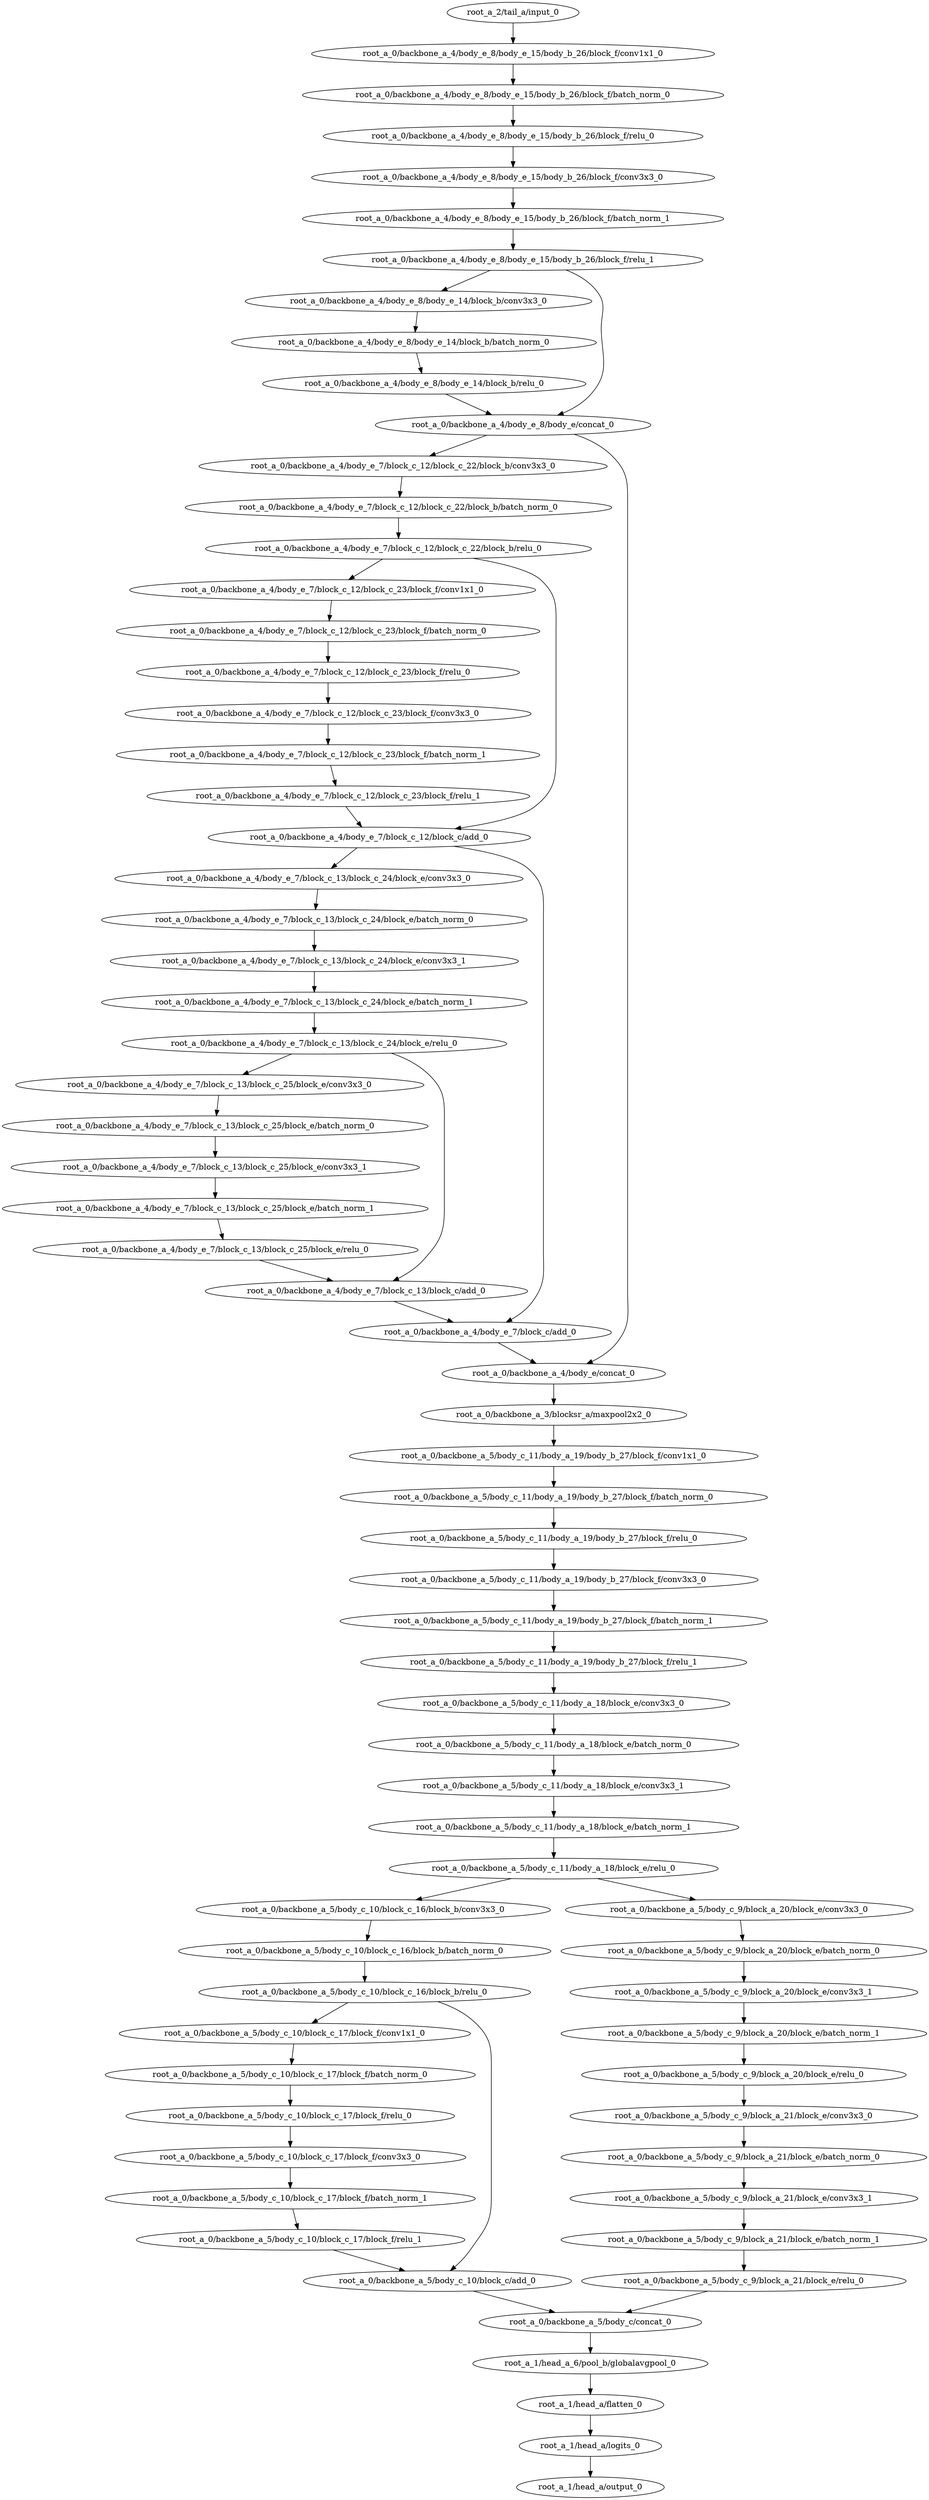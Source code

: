 digraph root_a {
	"root_a_2/tail_a/input_0"
	"root_a_0/backbone_a_4/body_e_8/body_e_15/body_b_26/block_f/conv1x1_0"
	"root_a_0/backbone_a_4/body_e_8/body_e_15/body_b_26/block_f/batch_norm_0"
	"root_a_0/backbone_a_4/body_e_8/body_e_15/body_b_26/block_f/relu_0"
	"root_a_0/backbone_a_4/body_e_8/body_e_15/body_b_26/block_f/conv3x3_0"
	"root_a_0/backbone_a_4/body_e_8/body_e_15/body_b_26/block_f/batch_norm_1"
	"root_a_0/backbone_a_4/body_e_8/body_e_15/body_b_26/block_f/relu_1"
	"root_a_0/backbone_a_4/body_e_8/body_e_14/block_b/conv3x3_0"
	"root_a_0/backbone_a_4/body_e_8/body_e_14/block_b/batch_norm_0"
	"root_a_0/backbone_a_4/body_e_8/body_e_14/block_b/relu_0"
	"root_a_0/backbone_a_4/body_e_8/body_e/concat_0"
	"root_a_0/backbone_a_4/body_e_7/block_c_12/block_c_22/block_b/conv3x3_0"
	"root_a_0/backbone_a_4/body_e_7/block_c_12/block_c_22/block_b/batch_norm_0"
	"root_a_0/backbone_a_4/body_e_7/block_c_12/block_c_22/block_b/relu_0"
	"root_a_0/backbone_a_4/body_e_7/block_c_12/block_c_23/block_f/conv1x1_0"
	"root_a_0/backbone_a_4/body_e_7/block_c_12/block_c_23/block_f/batch_norm_0"
	"root_a_0/backbone_a_4/body_e_7/block_c_12/block_c_23/block_f/relu_0"
	"root_a_0/backbone_a_4/body_e_7/block_c_12/block_c_23/block_f/conv3x3_0"
	"root_a_0/backbone_a_4/body_e_7/block_c_12/block_c_23/block_f/batch_norm_1"
	"root_a_0/backbone_a_4/body_e_7/block_c_12/block_c_23/block_f/relu_1"
	"root_a_0/backbone_a_4/body_e_7/block_c_12/block_c/add_0"
	"root_a_0/backbone_a_4/body_e_7/block_c_13/block_c_24/block_e/conv3x3_0"
	"root_a_0/backbone_a_4/body_e_7/block_c_13/block_c_24/block_e/batch_norm_0"
	"root_a_0/backbone_a_4/body_e_7/block_c_13/block_c_24/block_e/conv3x3_1"
	"root_a_0/backbone_a_4/body_e_7/block_c_13/block_c_24/block_e/batch_norm_1"
	"root_a_0/backbone_a_4/body_e_7/block_c_13/block_c_24/block_e/relu_0"
	"root_a_0/backbone_a_4/body_e_7/block_c_13/block_c_25/block_e/conv3x3_0"
	"root_a_0/backbone_a_4/body_e_7/block_c_13/block_c_25/block_e/batch_norm_0"
	"root_a_0/backbone_a_4/body_e_7/block_c_13/block_c_25/block_e/conv3x3_1"
	"root_a_0/backbone_a_4/body_e_7/block_c_13/block_c_25/block_e/batch_norm_1"
	"root_a_0/backbone_a_4/body_e_7/block_c_13/block_c_25/block_e/relu_0"
	"root_a_0/backbone_a_4/body_e_7/block_c_13/block_c/add_0"
	"root_a_0/backbone_a_4/body_e_7/block_c/add_0"
	"root_a_0/backbone_a_4/body_e/concat_0"
	"root_a_0/backbone_a_3/blocksr_a/maxpool2x2_0"
	"root_a_0/backbone_a_5/body_c_11/body_a_19/body_b_27/block_f/conv1x1_0"
	"root_a_0/backbone_a_5/body_c_11/body_a_19/body_b_27/block_f/batch_norm_0"
	"root_a_0/backbone_a_5/body_c_11/body_a_19/body_b_27/block_f/relu_0"
	"root_a_0/backbone_a_5/body_c_11/body_a_19/body_b_27/block_f/conv3x3_0"
	"root_a_0/backbone_a_5/body_c_11/body_a_19/body_b_27/block_f/batch_norm_1"
	"root_a_0/backbone_a_5/body_c_11/body_a_19/body_b_27/block_f/relu_1"
	"root_a_0/backbone_a_5/body_c_11/body_a_18/block_e/conv3x3_0"
	"root_a_0/backbone_a_5/body_c_11/body_a_18/block_e/batch_norm_0"
	"root_a_0/backbone_a_5/body_c_11/body_a_18/block_e/conv3x3_1"
	"root_a_0/backbone_a_5/body_c_11/body_a_18/block_e/batch_norm_1"
	"root_a_0/backbone_a_5/body_c_11/body_a_18/block_e/relu_0"
	"root_a_0/backbone_a_5/body_c_10/block_c_16/block_b/conv3x3_0"
	"root_a_0/backbone_a_5/body_c_10/block_c_16/block_b/batch_norm_0"
	"root_a_0/backbone_a_5/body_c_10/block_c_16/block_b/relu_0"
	"root_a_0/backbone_a_5/body_c_10/block_c_17/block_f/conv1x1_0"
	"root_a_0/backbone_a_5/body_c_10/block_c_17/block_f/batch_norm_0"
	"root_a_0/backbone_a_5/body_c_10/block_c_17/block_f/relu_0"
	"root_a_0/backbone_a_5/body_c_10/block_c_17/block_f/conv3x3_0"
	"root_a_0/backbone_a_5/body_c_10/block_c_17/block_f/batch_norm_1"
	"root_a_0/backbone_a_5/body_c_10/block_c_17/block_f/relu_1"
	"root_a_0/backbone_a_5/body_c_10/block_c/add_0"
	"root_a_0/backbone_a_5/body_c_9/block_a_20/block_e/conv3x3_0"
	"root_a_0/backbone_a_5/body_c_9/block_a_20/block_e/batch_norm_0"
	"root_a_0/backbone_a_5/body_c_9/block_a_20/block_e/conv3x3_1"
	"root_a_0/backbone_a_5/body_c_9/block_a_20/block_e/batch_norm_1"
	"root_a_0/backbone_a_5/body_c_9/block_a_20/block_e/relu_0"
	"root_a_0/backbone_a_5/body_c_9/block_a_21/block_e/conv3x3_0"
	"root_a_0/backbone_a_5/body_c_9/block_a_21/block_e/batch_norm_0"
	"root_a_0/backbone_a_5/body_c_9/block_a_21/block_e/conv3x3_1"
	"root_a_0/backbone_a_5/body_c_9/block_a_21/block_e/batch_norm_1"
	"root_a_0/backbone_a_5/body_c_9/block_a_21/block_e/relu_0"
	"root_a_0/backbone_a_5/body_c/concat_0"
	"root_a_1/head_a_6/pool_b/globalavgpool_0"
	"root_a_1/head_a/flatten_0"
	"root_a_1/head_a/logits_0"
	"root_a_1/head_a/output_0"

	"root_a_2/tail_a/input_0" -> "root_a_0/backbone_a_4/body_e_8/body_e_15/body_b_26/block_f/conv1x1_0"
	"root_a_0/backbone_a_4/body_e_8/body_e_15/body_b_26/block_f/conv1x1_0" -> "root_a_0/backbone_a_4/body_e_8/body_e_15/body_b_26/block_f/batch_norm_0"
	"root_a_0/backbone_a_4/body_e_8/body_e_15/body_b_26/block_f/batch_norm_0" -> "root_a_0/backbone_a_4/body_e_8/body_e_15/body_b_26/block_f/relu_0"
	"root_a_0/backbone_a_4/body_e_8/body_e_15/body_b_26/block_f/relu_0" -> "root_a_0/backbone_a_4/body_e_8/body_e_15/body_b_26/block_f/conv3x3_0"
	"root_a_0/backbone_a_4/body_e_8/body_e_15/body_b_26/block_f/conv3x3_0" -> "root_a_0/backbone_a_4/body_e_8/body_e_15/body_b_26/block_f/batch_norm_1"
	"root_a_0/backbone_a_4/body_e_8/body_e_15/body_b_26/block_f/batch_norm_1" -> "root_a_0/backbone_a_4/body_e_8/body_e_15/body_b_26/block_f/relu_1"
	"root_a_0/backbone_a_4/body_e_8/body_e_15/body_b_26/block_f/relu_1" -> "root_a_0/backbone_a_4/body_e_8/body_e_14/block_b/conv3x3_0"
	"root_a_0/backbone_a_4/body_e_8/body_e_14/block_b/conv3x3_0" -> "root_a_0/backbone_a_4/body_e_8/body_e_14/block_b/batch_norm_0"
	"root_a_0/backbone_a_4/body_e_8/body_e_14/block_b/batch_norm_0" -> "root_a_0/backbone_a_4/body_e_8/body_e_14/block_b/relu_0"
	"root_a_0/backbone_a_4/body_e_8/body_e_14/block_b/relu_0" -> "root_a_0/backbone_a_4/body_e_8/body_e/concat_0"
	"root_a_0/backbone_a_4/body_e_8/body_e_15/body_b_26/block_f/relu_1" -> "root_a_0/backbone_a_4/body_e_8/body_e/concat_0"
	"root_a_0/backbone_a_4/body_e_8/body_e/concat_0" -> "root_a_0/backbone_a_4/body_e_7/block_c_12/block_c_22/block_b/conv3x3_0"
	"root_a_0/backbone_a_4/body_e_7/block_c_12/block_c_22/block_b/conv3x3_0" -> "root_a_0/backbone_a_4/body_e_7/block_c_12/block_c_22/block_b/batch_norm_0"
	"root_a_0/backbone_a_4/body_e_7/block_c_12/block_c_22/block_b/batch_norm_0" -> "root_a_0/backbone_a_4/body_e_7/block_c_12/block_c_22/block_b/relu_0"
	"root_a_0/backbone_a_4/body_e_7/block_c_12/block_c_22/block_b/relu_0" -> "root_a_0/backbone_a_4/body_e_7/block_c_12/block_c_23/block_f/conv1x1_0"
	"root_a_0/backbone_a_4/body_e_7/block_c_12/block_c_23/block_f/conv1x1_0" -> "root_a_0/backbone_a_4/body_e_7/block_c_12/block_c_23/block_f/batch_norm_0"
	"root_a_0/backbone_a_4/body_e_7/block_c_12/block_c_23/block_f/batch_norm_0" -> "root_a_0/backbone_a_4/body_e_7/block_c_12/block_c_23/block_f/relu_0"
	"root_a_0/backbone_a_4/body_e_7/block_c_12/block_c_23/block_f/relu_0" -> "root_a_0/backbone_a_4/body_e_7/block_c_12/block_c_23/block_f/conv3x3_0"
	"root_a_0/backbone_a_4/body_e_7/block_c_12/block_c_23/block_f/conv3x3_0" -> "root_a_0/backbone_a_4/body_e_7/block_c_12/block_c_23/block_f/batch_norm_1"
	"root_a_0/backbone_a_4/body_e_7/block_c_12/block_c_23/block_f/batch_norm_1" -> "root_a_0/backbone_a_4/body_e_7/block_c_12/block_c_23/block_f/relu_1"
	"root_a_0/backbone_a_4/body_e_7/block_c_12/block_c_22/block_b/relu_0" -> "root_a_0/backbone_a_4/body_e_7/block_c_12/block_c/add_0"
	"root_a_0/backbone_a_4/body_e_7/block_c_12/block_c_23/block_f/relu_1" -> "root_a_0/backbone_a_4/body_e_7/block_c_12/block_c/add_0"
	"root_a_0/backbone_a_4/body_e_7/block_c_12/block_c/add_0" -> "root_a_0/backbone_a_4/body_e_7/block_c_13/block_c_24/block_e/conv3x3_0"
	"root_a_0/backbone_a_4/body_e_7/block_c_13/block_c_24/block_e/conv3x3_0" -> "root_a_0/backbone_a_4/body_e_7/block_c_13/block_c_24/block_e/batch_norm_0"
	"root_a_0/backbone_a_4/body_e_7/block_c_13/block_c_24/block_e/batch_norm_0" -> "root_a_0/backbone_a_4/body_e_7/block_c_13/block_c_24/block_e/conv3x3_1"
	"root_a_0/backbone_a_4/body_e_7/block_c_13/block_c_24/block_e/conv3x3_1" -> "root_a_0/backbone_a_4/body_e_7/block_c_13/block_c_24/block_e/batch_norm_1"
	"root_a_0/backbone_a_4/body_e_7/block_c_13/block_c_24/block_e/batch_norm_1" -> "root_a_0/backbone_a_4/body_e_7/block_c_13/block_c_24/block_e/relu_0"
	"root_a_0/backbone_a_4/body_e_7/block_c_13/block_c_24/block_e/relu_0" -> "root_a_0/backbone_a_4/body_e_7/block_c_13/block_c_25/block_e/conv3x3_0"
	"root_a_0/backbone_a_4/body_e_7/block_c_13/block_c_25/block_e/conv3x3_0" -> "root_a_0/backbone_a_4/body_e_7/block_c_13/block_c_25/block_e/batch_norm_0"
	"root_a_0/backbone_a_4/body_e_7/block_c_13/block_c_25/block_e/batch_norm_0" -> "root_a_0/backbone_a_4/body_e_7/block_c_13/block_c_25/block_e/conv3x3_1"
	"root_a_0/backbone_a_4/body_e_7/block_c_13/block_c_25/block_e/conv3x3_1" -> "root_a_0/backbone_a_4/body_e_7/block_c_13/block_c_25/block_e/batch_norm_1"
	"root_a_0/backbone_a_4/body_e_7/block_c_13/block_c_25/block_e/batch_norm_1" -> "root_a_0/backbone_a_4/body_e_7/block_c_13/block_c_25/block_e/relu_0"
	"root_a_0/backbone_a_4/body_e_7/block_c_13/block_c_25/block_e/relu_0" -> "root_a_0/backbone_a_4/body_e_7/block_c_13/block_c/add_0"
	"root_a_0/backbone_a_4/body_e_7/block_c_13/block_c_24/block_e/relu_0" -> "root_a_0/backbone_a_4/body_e_7/block_c_13/block_c/add_0"
	"root_a_0/backbone_a_4/body_e_7/block_c_12/block_c/add_0" -> "root_a_0/backbone_a_4/body_e_7/block_c/add_0"
	"root_a_0/backbone_a_4/body_e_7/block_c_13/block_c/add_0" -> "root_a_0/backbone_a_4/body_e_7/block_c/add_0"
	"root_a_0/backbone_a_4/body_e_8/body_e/concat_0" -> "root_a_0/backbone_a_4/body_e/concat_0"
	"root_a_0/backbone_a_4/body_e_7/block_c/add_0" -> "root_a_0/backbone_a_4/body_e/concat_0"
	"root_a_0/backbone_a_4/body_e/concat_0" -> "root_a_0/backbone_a_3/blocksr_a/maxpool2x2_0"
	"root_a_0/backbone_a_3/blocksr_a/maxpool2x2_0" -> "root_a_0/backbone_a_5/body_c_11/body_a_19/body_b_27/block_f/conv1x1_0"
	"root_a_0/backbone_a_5/body_c_11/body_a_19/body_b_27/block_f/conv1x1_0" -> "root_a_0/backbone_a_5/body_c_11/body_a_19/body_b_27/block_f/batch_norm_0"
	"root_a_0/backbone_a_5/body_c_11/body_a_19/body_b_27/block_f/batch_norm_0" -> "root_a_0/backbone_a_5/body_c_11/body_a_19/body_b_27/block_f/relu_0"
	"root_a_0/backbone_a_5/body_c_11/body_a_19/body_b_27/block_f/relu_0" -> "root_a_0/backbone_a_5/body_c_11/body_a_19/body_b_27/block_f/conv3x3_0"
	"root_a_0/backbone_a_5/body_c_11/body_a_19/body_b_27/block_f/conv3x3_0" -> "root_a_0/backbone_a_5/body_c_11/body_a_19/body_b_27/block_f/batch_norm_1"
	"root_a_0/backbone_a_5/body_c_11/body_a_19/body_b_27/block_f/batch_norm_1" -> "root_a_0/backbone_a_5/body_c_11/body_a_19/body_b_27/block_f/relu_1"
	"root_a_0/backbone_a_5/body_c_11/body_a_19/body_b_27/block_f/relu_1" -> "root_a_0/backbone_a_5/body_c_11/body_a_18/block_e/conv3x3_0"
	"root_a_0/backbone_a_5/body_c_11/body_a_18/block_e/conv3x3_0" -> "root_a_0/backbone_a_5/body_c_11/body_a_18/block_e/batch_norm_0"
	"root_a_0/backbone_a_5/body_c_11/body_a_18/block_e/batch_norm_0" -> "root_a_0/backbone_a_5/body_c_11/body_a_18/block_e/conv3x3_1"
	"root_a_0/backbone_a_5/body_c_11/body_a_18/block_e/conv3x3_1" -> "root_a_0/backbone_a_5/body_c_11/body_a_18/block_e/batch_norm_1"
	"root_a_0/backbone_a_5/body_c_11/body_a_18/block_e/batch_norm_1" -> "root_a_0/backbone_a_5/body_c_11/body_a_18/block_e/relu_0"
	"root_a_0/backbone_a_5/body_c_11/body_a_18/block_e/relu_0" -> "root_a_0/backbone_a_5/body_c_10/block_c_16/block_b/conv3x3_0"
	"root_a_0/backbone_a_5/body_c_10/block_c_16/block_b/conv3x3_0" -> "root_a_0/backbone_a_5/body_c_10/block_c_16/block_b/batch_norm_0"
	"root_a_0/backbone_a_5/body_c_10/block_c_16/block_b/batch_norm_0" -> "root_a_0/backbone_a_5/body_c_10/block_c_16/block_b/relu_0"
	"root_a_0/backbone_a_5/body_c_10/block_c_16/block_b/relu_0" -> "root_a_0/backbone_a_5/body_c_10/block_c_17/block_f/conv1x1_0"
	"root_a_0/backbone_a_5/body_c_10/block_c_17/block_f/conv1x1_0" -> "root_a_0/backbone_a_5/body_c_10/block_c_17/block_f/batch_norm_0"
	"root_a_0/backbone_a_5/body_c_10/block_c_17/block_f/batch_norm_0" -> "root_a_0/backbone_a_5/body_c_10/block_c_17/block_f/relu_0"
	"root_a_0/backbone_a_5/body_c_10/block_c_17/block_f/relu_0" -> "root_a_0/backbone_a_5/body_c_10/block_c_17/block_f/conv3x3_0"
	"root_a_0/backbone_a_5/body_c_10/block_c_17/block_f/conv3x3_0" -> "root_a_0/backbone_a_5/body_c_10/block_c_17/block_f/batch_norm_1"
	"root_a_0/backbone_a_5/body_c_10/block_c_17/block_f/batch_norm_1" -> "root_a_0/backbone_a_5/body_c_10/block_c_17/block_f/relu_1"
	"root_a_0/backbone_a_5/body_c_10/block_c_16/block_b/relu_0" -> "root_a_0/backbone_a_5/body_c_10/block_c/add_0"
	"root_a_0/backbone_a_5/body_c_10/block_c_17/block_f/relu_1" -> "root_a_0/backbone_a_5/body_c_10/block_c/add_0"
	"root_a_0/backbone_a_5/body_c_11/body_a_18/block_e/relu_0" -> "root_a_0/backbone_a_5/body_c_9/block_a_20/block_e/conv3x3_0"
	"root_a_0/backbone_a_5/body_c_9/block_a_20/block_e/conv3x3_0" -> "root_a_0/backbone_a_5/body_c_9/block_a_20/block_e/batch_norm_0"
	"root_a_0/backbone_a_5/body_c_9/block_a_20/block_e/batch_norm_0" -> "root_a_0/backbone_a_5/body_c_9/block_a_20/block_e/conv3x3_1"
	"root_a_0/backbone_a_5/body_c_9/block_a_20/block_e/conv3x3_1" -> "root_a_0/backbone_a_5/body_c_9/block_a_20/block_e/batch_norm_1"
	"root_a_0/backbone_a_5/body_c_9/block_a_20/block_e/batch_norm_1" -> "root_a_0/backbone_a_5/body_c_9/block_a_20/block_e/relu_0"
	"root_a_0/backbone_a_5/body_c_9/block_a_20/block_e/relu_0" -> "root_a_0/backbone_a_5/body_c_9/block_a_21/block_e/conv3x3_0"
	"root_a_0/backbone_a_5/body_c_9/block_a_21/block_e/conv3x3_0" -> "root_a_0/backbone_a_5/body_c_9/block_a_21/block_e/batch_norm_0"
	"root_a_0/backbone_a_5/body_c_9/block_a_21/block_e/batch_norm_0" -> "root_a_0/backbone_a_5/body_c_9/block_a_21/block_e/conv3x3_1"
	"root_a_0/backbone_a_5/body_c_9/block_a_21/block_e/conv3x3_1" -> "root_a_0/backbone_a_5/body_c_9/block_a_21/block_e/batch_norm_1"
	"root_a_0/backbone_a_5/body_c_9/block_a_21/block_e/batch_norm_1" -> "root_a_0/backbone_a_5/body_c_9/block_a_21/block_e/relu_0"
	"root_a_0/backbone_a_5/body_c_10/block_c/add_0" -> "root_a_0/backbone_a_5/body_c/concat_0"
	"root_a_0/backbone_a_5/body_c_9/block_a_21/block_e/relu_0" -> "root_a_0/backbone_a_5/body_c/concat_0"
	"root_a_0/backbone_a_5/body_c/concat_0" -> "root_a_1/head_a_6/pool_b/globalavgpool_0"
	"root_a_1/head_a_6/pool_b/globalavgpool_0" -> "root_a_1/head_a/flatten_0"
	"root_a_1/head_a/flatten_0" -> "root_a_1/head_a/logits_0"
	"root_a_1/head_a/logits_0" -> "root_a_1/head_a/output_0"

}
